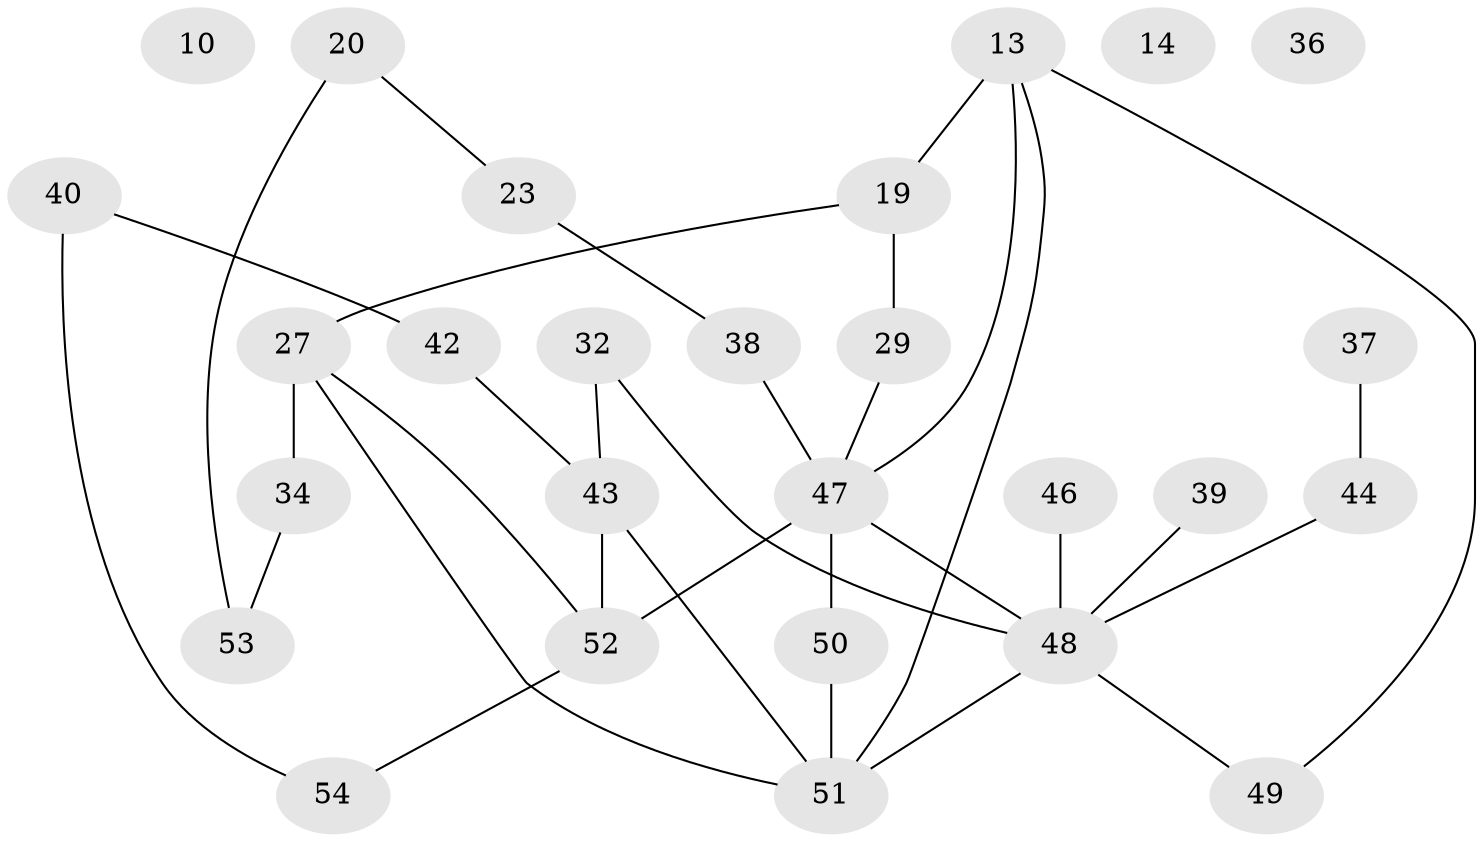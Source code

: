 // original degree distribution, {2: 0.4074074074074074, 1: 0.14814814814814814, 6: 0.037037037037037035, 3: 0.18518518518518517, 4: 0.09259259259259259, 0: 0.05555555555555555, 5: 0.07407407407407407}
// Generated by graph-tools (version 1.1) at 2025/43/03/04/25 21:43:25]
// undirected, 27 vertices, 33 edges
graph export_dot {
graph [start="1"]
  node [color=gray90,style=filled];
  10;
  13 [super="+6"];
  14;
  19;
  20;
  23;
  27 [super="+25"];
  29;
  32 [super="+5"];
  34 [super="+30"];
  36;
  37;
  38;
  39 [super="+2"];
  40;
  42;
  43;
  44 [super="+18"];
  46;
  47 [super="+28"];
  48 [super="+8+26+33"];
  49 [super="+45+41"];
  50;
  51 [super="+3+15+24"];
  52 [super="+11+31"];
  53;
  54;
  13 -- 19 [weight=2];
  13 -- 47 [weight=2];
  13 -- 49;
  13 -- 51;
  19 -- 27 [weight=2];
  19 -- 29;
  20 -- 23;
  20 -- 53;
  23 -- 38;
  27 -- 34;
  27 -- 52;
  27 -- 51 [weight=2];
  29 -- 47;
  32 -- 43 [weight=2];
  32 -- 48;
  34 -- 53;
  37 -- 44;
  38 -- 47;
  39 -- 48;
  40 -- 42;
  40 -- 54;
  42 -- 43;
  43 -- 52;
  43 -- 51;
  44 -- 48;
  46 -- 48;
  47 -- 50;
  47 -- 52 [weight=2];
  47 -- 48;
  48 -- 51 [weight=2];
  48 -- 49;
  50 -- 51;
  52 -- 54;
}
